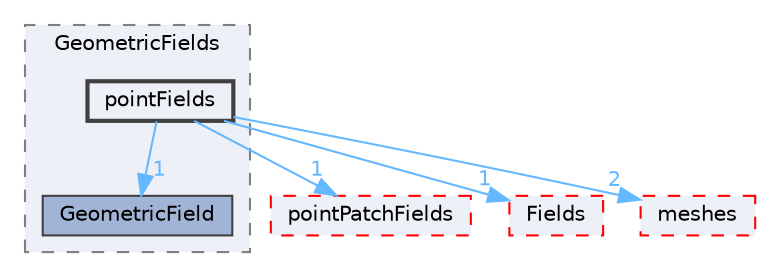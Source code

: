 digraph "src/OpenFOAM/fields/GeometricFields/pointFields"
{
 // LATEX_PDF_SIZE
  bgcolor="transparent";
  edge [fontname=Helvetica,fontsize=10,labelfontname=Helvetica,labelfontsize=10];
  node [fontname=Helvetica,fontsize=10,shape=box,height=0.2,width=0.4];
  compound=true
  subgraph clusterdir_99558e6cce2e782cc8c86fe4c767e1e1 {
    graph [ bgcolor="#edf0f7", pencolor="grey50", label="GeometricFields", fontname=Helvetica,fontsize=10 style="filled,dashed", URL="dir_99558e6cce2e782cc8c86fe4c767e1e1.html",tooltip=""]
  dir_cd8c242dbf9349898a9b717387ebe031 [label="GeometricField", fillcolor="#a2b4d6", color="grey25", style="filled", URL="dir_cd8c242dbf9349898a9b717387ebe031.html",tooltip=""];
  dir_fb544a263ee5c7dab45167a96ac3aea6 [label="pointFields", fillcolor="#edf0f7", color="grey25", style="filled,bold", URL="dir_fb544a263ee5c7dab45167a96ac3aea6.html",tooltip=""];
  }
  dir_1c0ea8bf575d837c6744560b5bb2481c [label="pointPatchFields", fillcolor="#edf0f7", color="red", style="filled,dashed", URL="dir_1c0ea8bf575d837c6744560b5bb2481c.html",tooltip=""];
  dir_7d364942a13d3ce50f6681364b448a98 [label="Fields", fillcolor="#edf0f7", color="red", style="filled,dashed", URL="dir_7d364942a13d3ce50f6681364b448a98.html",tooltip=""];
  dir_aa2423979fb45fc41c393a5db370ab21 [label="meshes", fillcolor="#edf0f7", color="red", style="filled,dashed", URL="dir_aa2423979fb45fc41c393a5db370ab21.html",tooltip=""];
  dir_fb544a263ee5c7dab45167a96ac3aea6->dir_1c0ea8bf575d837c6744560b5bb2481c [headlabel="1", labeldistance=1.5 headhref="dir_002942_002960.html" href="dir_002942_002960.html" color="steelblue1" fontcolor="steelblue1"];
  dir_fb544a263ee5c7dab45167a96ac3aea6->dir_7d364942a13d3ce50f6681364b448a98 [headlabel="1", labeldistance=1.5 headhref="dir_002942_001336.html" href="dir_002942_001336.html" color="steelblue1" fontcolor="steelblue1"];
  dir_fb544a263ee5c7dab45167a96ac3aea6->dir_aa2423979fb45fc41c393a5db370ab21 [headlabel="2", labeldistance=1.5 headhref="dir_002942_002368.html" href="dir_002942_002368.html" color="steelblue1" fontcolor="steelblue1"];
  dir_fb544a263ee5c7dab45167a96ac3aea6->dir_cd8c242dbf9349898a9b717387ebe031 [headlabel="1", labeldistance=1.5 headhref="dir_002942_001621.html" href="dir_002942_001621.html" color="steelblue1" fontcolor="steelblue1"];
}
